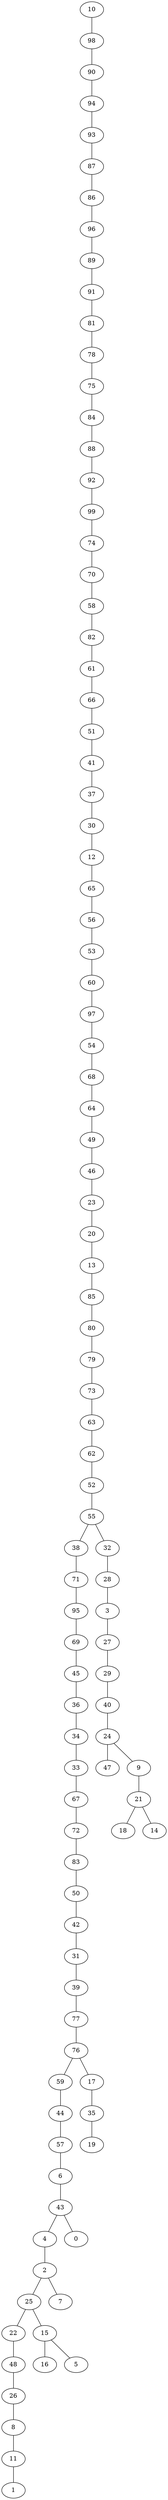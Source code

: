graph {
10;
98;
90;
94;
93;
87;
86;
96;
89;
91;
81;
78;
75;
84;
88;
92;
99;
74;
70;
58;
82;
61;
66;
51;
41;
37;
30;
12;
65;
56;
53;
60;
97;
54;
68;
64;
49;
46;
23;
20;
13;
85;
80;
79;
73;
63;
62;
52;
55;
38;
71;
95;
69;
45;
36;
34;
33;
67;
72;
83;
50;
42;
31;
39;
77;
76;
59;
44;
57;
6;
43;
4;
2;
25;
22;
48;
26;
8;
11;
1;
15;
16;
5;
7;
0;
17;
35;
19;
32;
28;
3;
27;
29;
40;
24;
47;
9;
21;
18;
14;
10--98;
98--90;
90--94;
94--93;
93--87;
87--86;
86--96;
96--89;
89--91;
91--81;
81--78;
78--75;
75--84;
84--88;
88--92;
92--99;
99--74;
74--70;
70--58;
58--82;
82--61;
61--66;
66--51;
51--41;
41--37;
37--30;
30--12;
12--65;
65--56;
56--53;
53--60;
60--97;
97--54;
54--68;
68--64;
64--49;
49--46;
46--23;
23--20;
20--13;
13--85;
85--80;
80--79;
79--73;
73--63;
63--62;
62--52;
52--55;
55--38;
38--71;
71--95;
95--69;
69--45;
45--36;
36--34;
34--33;
33--67;
67--72;
72--83;
83--50;
50--42;
42--31;
31--39;
39--77;
77--76;
76--59;
59--44;
44--57;
57--6;
6--43;
43--4;
4--2;
2--25;
25--22;
22--48;
48--26;
26--8;
8--11;
11--1;
25--15;
15--16;
15--5;
2--7;
43--0;
76--17;
17--35;
35--19;
55--32;
32--28;
28--3;
3--27;
27--29;
29--40;
40--24;
24--47;
24--9;
9--21;
21--18;
21--14;
}